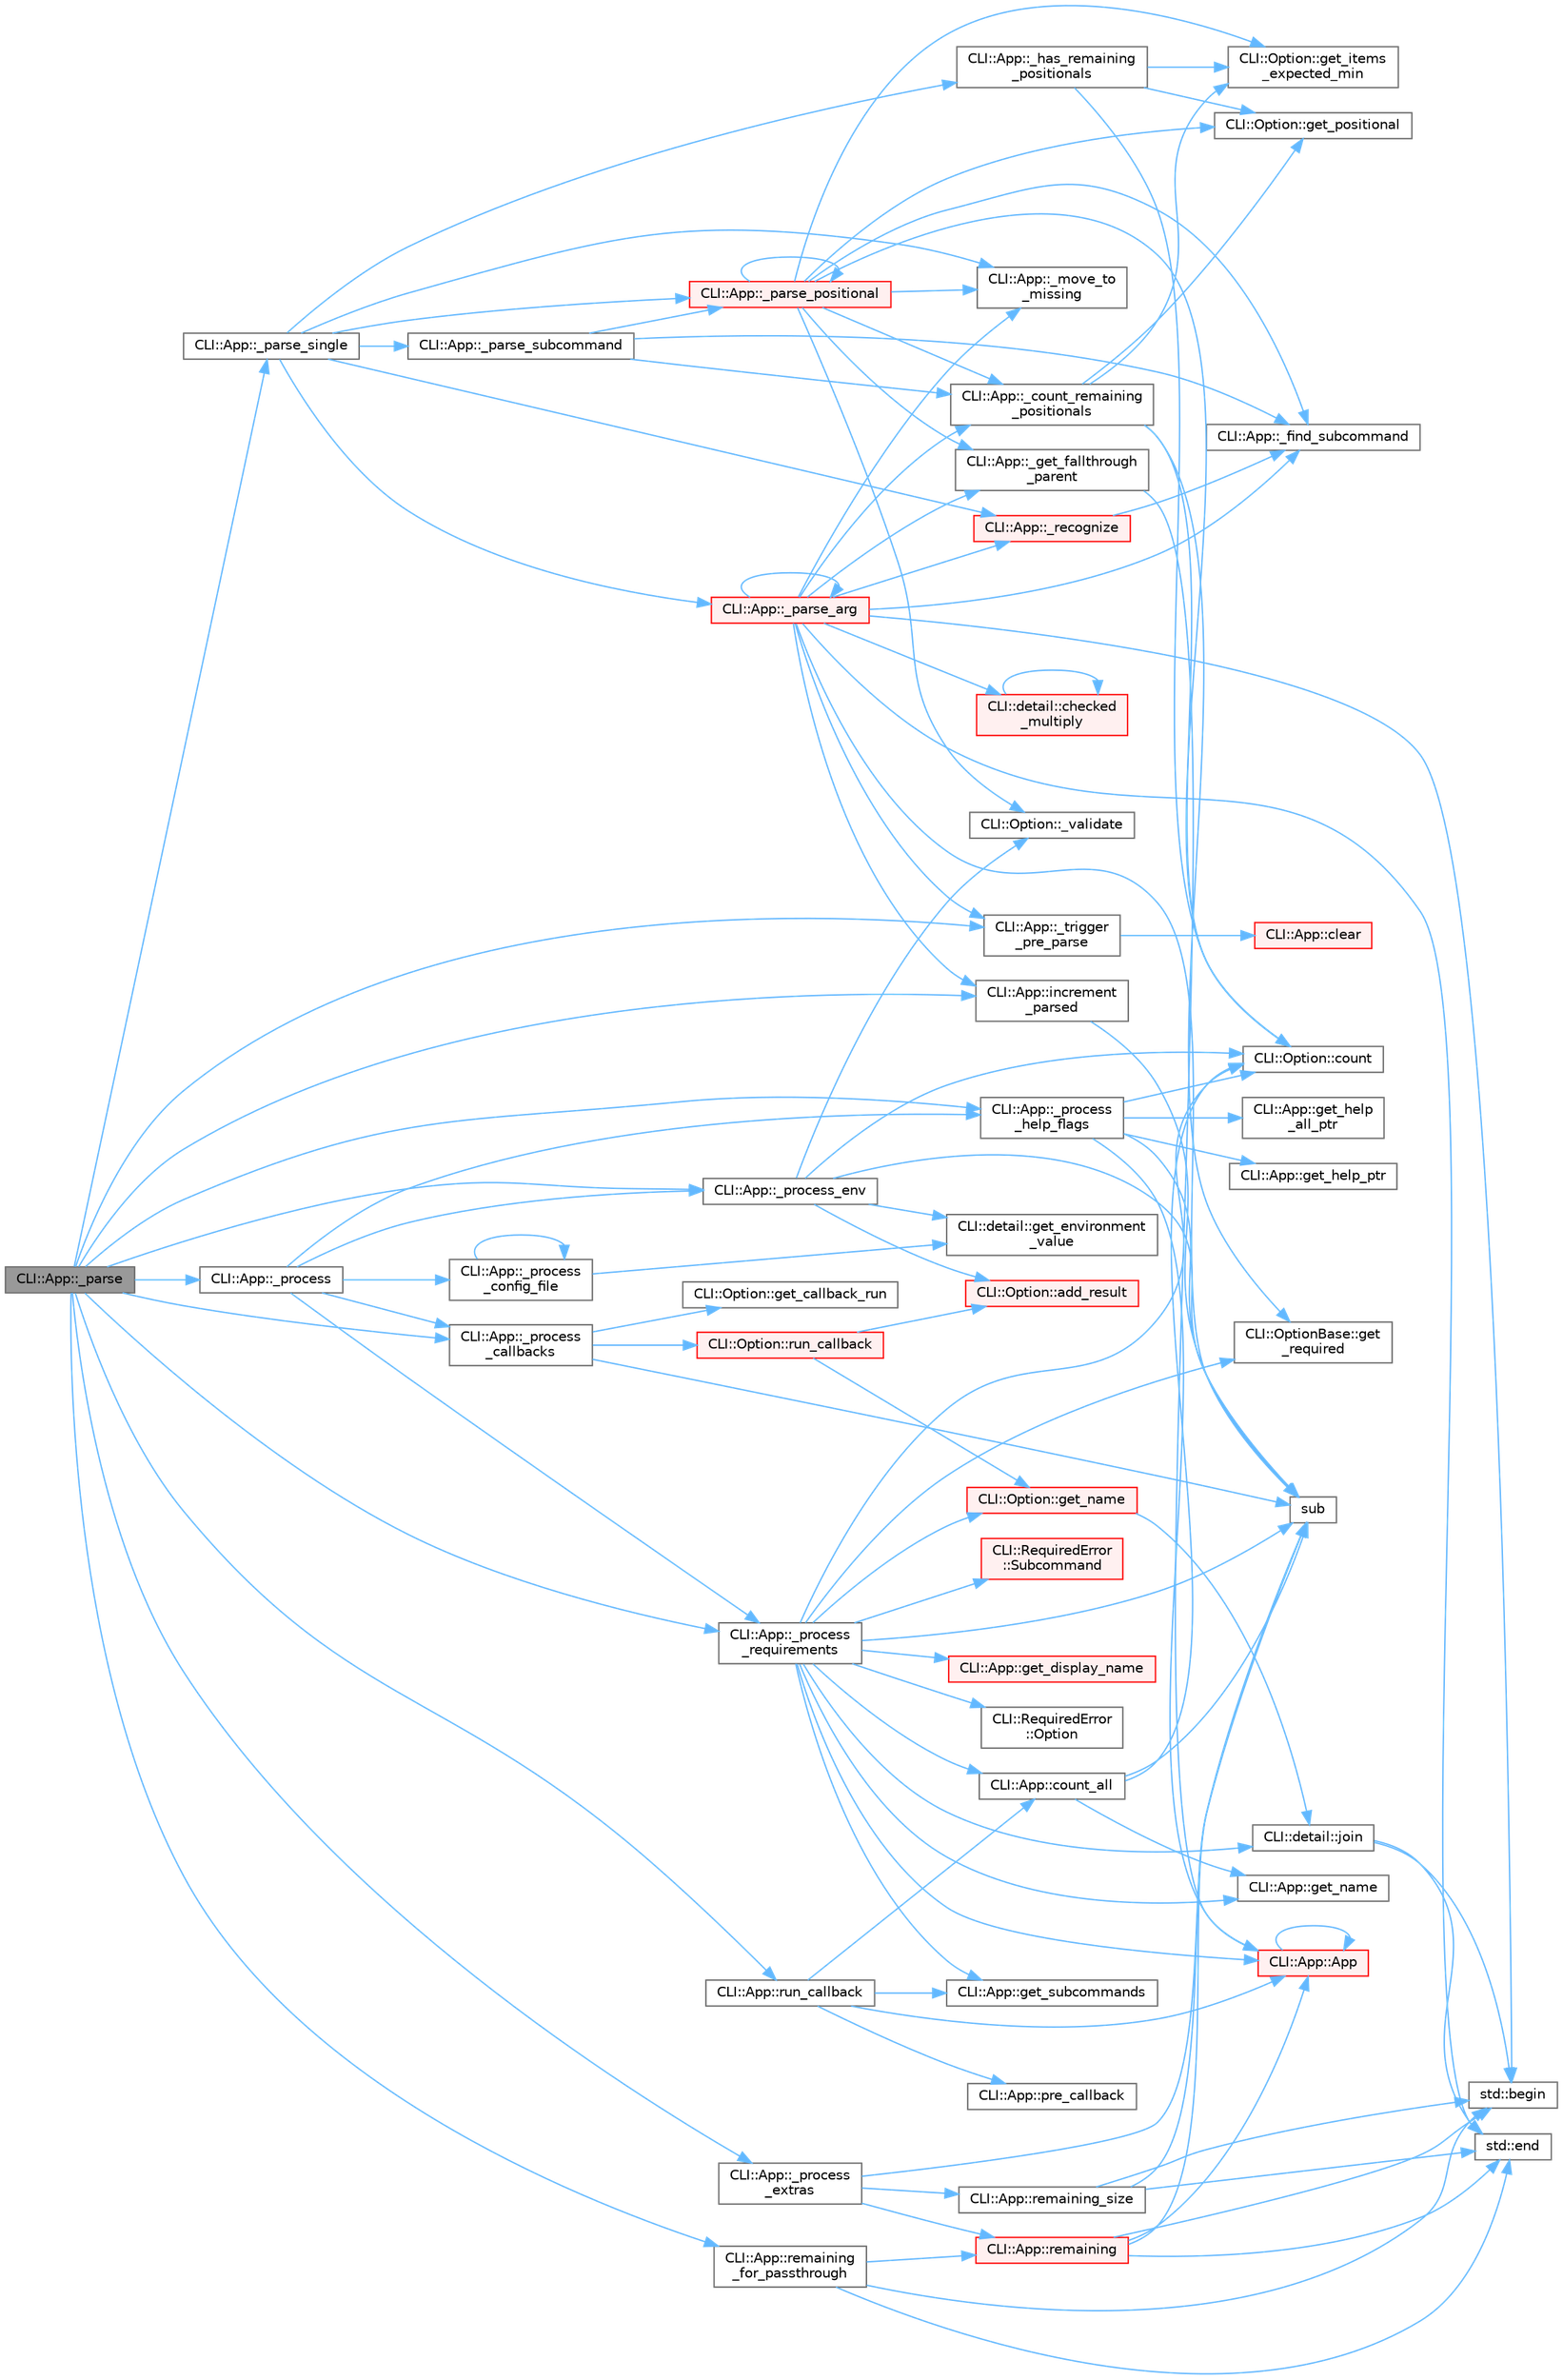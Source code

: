 digraph "CLI::App::_parse"
{
 // LATEX_PDF_SIZE
  bgcolor="transparent";
  edge [fontname=Helvetica,fontsize=10,labelfontname=Helvetica,labelfontsize=10];
  node [fontname=Helvetica,fontsize=10,shape=box,height=0.2,width=0.4];
  rankdir="LR";
  Node1 [id="Node000001",label="CLI::App::_parse",height=0.2,width=0.4,color="gray40", fillcolor="grey60", style="filled", fontcolor="black",tooltip="Internal parse function"];
  Node1 -> Node2 [id="edge1_Node000001_Node000002",color="steelblue1",style="solid",tooltip=" "];
  Node2 [id="Node000002",label="CLI::App::_parse_single",height=0.2,width=0.4,color="grey40", fillcolor="white", style="filled",URL="$class_c_l_i_1_1_app.html#a9a53cbb3f5030e71fad7aab0d60cff76",tooltip=" "];
  Node2 -> Node3 [id="edge2_Node000002_Node000003",color="steelblue1",style="solid",tooltip=" "];
  Node3 [id="Node000003",label="CLI::App::_has_remaining\l_positionals",height=0.2,width=0.4,color="grey40", fillcolor="white", style="filled",URL="$class_c_l_i_1_1_app.html#a0660e0ba94f7266ed070e07abc21d440",tooltip="Count the required remaining positional arguments"];
  Node3 -> Node4 [id="edge3_Node000003_Node000004",color="steelblue1",style="solid",tooltip=" "];
  Node4 [id="Node000004",label="CLI::Option::count",height=0.2,width=0.4,color="grey40", fillcolor="white", style="filled",URL="$class_c_l_i_1_1_option.html#a80fde04b01db5b894001fb9c0c86be88",tooltip="Count the total number of times an option was passed"];
  Node3 -> Node5 [id="edge4_Node000003_Node000005",color="steelblue1",style="solid",tooltip=" "];
  Node5 [id="Node000005",label="CLI::Option::get_items\l_expected_min",height=0.2,width=0.4,color="grey40", fillcolor="white", style="filled",URL="$class_c_l_i_1_1_option.html#a65f68eaa288d2608560ae87f3c36f6fa",tooltip="The total min number of expected string values to be used"];
  Node3 -> Node6 [id="edge5_Node000003_Node000006",color="steelblue1",style="solid",tooltip=" "];
  Node6 [id="Node000006",label="CLI::Option::get_positional",height=0.2,width=0.4,color="grey40", fillcolor="white", style="filled",URL="$class_c_l_i_1_1_option.html#a0f23a3a1ed7c5a47585117a4c9f27120",tooltip="True if the argument can be given directly"];
  Node2 -> Node7 [id="edge6_Node000002_Node000007",color="steelblue1",style="solid",tooltip=" "];
  Node7 [id="Node000007",label="CLI::App::_move_to\l_missing",height=0.2,width=0.4,color="grey40", fillcolor="white", style="filled",URL="$class_c_l_i_1_1_app.html#a1ec19459db888b5986da3821ef8ebfb2",tooltip="Helper function to place extra values in the most appropriate position"];
  Node2 -> Node8 [id="edge7_Node000002_Node000008",color="steelblue1",style="solid",tooltip=" "];
  Node8 [id="Node000008",label="CLI::App::_parse_arg",height=0.2,width=0.4,color="red", fillcolor="#FFF0F0", style="filled",URL="$class_c_l_i_1_1_app.html#ac1966d7e1f86fa5d6b69fd4756b0447d",tooltip=" "];
  Node8 -> Node9 [id="edge8_Node000008_Node000009",color="steelblue1",style="solid",tooltip=" "];
  Node9 [id="Node000009",label="CLI::App::_count_remaining\l_positionals",height=0.2,width=0.4,color="grey40", fillcolor="white", style="filled",URL="$class_c_l_i_1_1_app.html#a49f6f4abcdb2e06cc061df9606389c0e",tooltip="Count the required remaining positional arguments"];
  Node9 -> Node4 [id="edge9_Node000009_Node000004",color="steelblue1",style="solid",tooltip=" "];
  Node9 -> Node5 [id="edge10_Node000009_Node000005",color="steelblue1",style="solid",tooltip=" "];
  Node9 -> Node6 [id="edge11_Node000009_Node000006",color="steelblue1",style="solid",tooltip=" "];
  Node9 -> Node10 [id="edge12_Node000009_Node000010",color="steelblue1",style="solid",tooltip=" "];
  Node10 [id="Node000010",label="CLI::OptionBase::get\l_required",height=0.2,width=0.4,color="grey40", fillcolor="white", style="filled",URL="$class_c_l_i_1_1_option_base.html#a4a2814630a3bb90e590787ce42d328c0",tooltip="True if this is a required option"];
  Node8 -> Node11 [id="edge13_Node000008_Node000011",color="steelblue1",style="solid",tooltip=" "];
  Node11 [id="Node000011",label="CLI::App::_find_subcommand",height=0.2,width=0.4,color="grey40", fillcolor="white", style="filled",URL="$class_c_l_i_1_1_app.html#aeda475fb3f6725f7fde889fd4c77c942",tooltip=" "];
  Node8 -> Node12 [id="edge14_Node000008_Node000012",color="steelblue1",style="solid",tooltip=" "];
  Node12 [id="Node000012",label="CLI::App::_get_fallthrough\l_parent",height=0.2,width=0.4,color="grey40", fillcolor="white", style="filled",URL="$class_c_l_i_1_1_app.html#a0d635d51216b7f710da587a708653299",tooltip="Get the appropriate parent to fallthrough to which is the first one that has a name or the main app"];
  Node12 -> Node13 [id="edge15_Node000012_Node000013",color="steelblue1",style="solid",tooltip=" "];
  Node13 [id="Node000013",label="CLI::App::App",height=0.2,width=0.4,color="red", fillcolor="#FFF0F0", style="filled",URL="$class_c_l_i_1_1_app.html#a8f5ebc36dcdff351cce50e3d3b89974f",tooltip="Special private constructor for subcommand"];
  Node13 -> Node13 [id="edge16_Node000013_Node000013",color="steelblue1",style="solid",tooltip=" "];
  Node8 -> Node7 [id="edge17_Node000008_Node000007",color="steelblue1",style="solid",tooltip=" "];
  Node8 -> Node8 [id="edge18_Node000008_Node000008",color="steelblue1",style="solid",tooltip=" "];
  Node8 -> Node100 [id="edge19_Node000008_Node000100",color="steelblue1",style="solid",tooltip=" "];
  Node100 [id="Node000100",label="CLI::App::_recognize",height=0.2,width=0.4,color="red", fillcolor="#FFF0F0", style="filled",URL="$class_c_l_i_1_1_app.html#a0ac9b83d2c68b1cb82d4a2604aacda48",tooltip="Selects a Classifier enum based on the type of the current argument"];
  Node100 -> Node11 [id="edge20_Node000100_Node000011",color="steelblue1",style="solid",tooltip=" "];
  Node8 -> Node105 [id="edge21_Node000008_Node000105",color="steelblue1",style="solid",tooltip=" "];
  Node105 [id="Node000105",label="CLI::App::_trigger\l_pre_parse",height=0.2,width=0.4,color="grey40", fillcolor="white", style="filled",URL="$class_c_l_i_1_1_app.html#a57077112a33519d62d231789443f2651",tooltip="Trigger the pre_parse callback if needed"];
  Node105 -> Node106 [id="edge22_Node000105_Node000106",color="steelblue1",style="solid",tooltip=" "];
  Node106 [id="Node000106",label="CLI::App::clear",height=0.2,width=0.4,color="red", fillcolor="#FFF0F0", style="filled",URL="$class_c_l_i_1_1_app.html#a7bb470114825ed4b4cdc1421e967f02d",tooltip="Reset the parsed data"];
  Node8 -> Node18 [id="edge23_Node000008_Node000018",color="steelblue1",style="solid",tooltip=" "];
  Node18 [id="Node000018",label="std::begin",height=0.2,width=0.4,color="grey40", fillcolor="white", style="filled",URL="$namespacestd.html#aec76fc52a775d29bc4058c8e1405045a",tooltip=" "];
  Node8 -> Node108 [id="edge24_Node000008_Node000108",color="steelblue1",style="solid",tooltip=" "];
  Node108 [id="Node000108",label="CLI::detail::checked\l_multiply",height=0.2,width=0.4,color="red", fillcolor="#FFF0F0", style="filled",URL="$namespace_c_l_i_1_1detail.html#a58ce723daebf6cd298565eb365d1b157",tooltip="Performs a *= b; if it doesn't cause integer overflow. Returns false otherwise."];
  Node108 -> Node108 [id="edge25_Node000108_Node000108",color="steelblue1",style="solid",tooltip=" "];
  Node8 -> Node19 [id="edge26_Node000008_Node000019",color="steelblue1",style="solid",tooltip=" "];
  Node19 [id="Node000019",label="std::end",height=0.2,width=0.4,color="grey40", fillcolor="white", style="filled",URL="$namespacestd.html#a35f71a4c49ddf38bb590177e3a4b2598",tooltip=" "];
  Node8 -> Node110 [id="edge27_Node000008_Node000110",color="steelblue1",style="solid",tooltip=" "];
  Node110 [id="Node000110",label="CLI::App::increment\l_parsed",height=0.2,width=0.4,color="grey40", fillcolor="white", style="filled",URL="$class_c_l_i_1_1_app.html#a4fc023a136ef5d295fc551748422a364",tooltip="Internal function to recursively increment the parsed counter on the current app as well unnamed subc..."];
  Node110 -> Node111 [id="edge28_Node000110_Node000111",color="steelblue1",style="solid",tooltip=" "];
  Node111 [id="Node000111",label="sub",height=0.2,width=0.4,color="grey40", fillcolor="white", style="filled",URL="$svd__common_8h.html#abbcc1b1ba3de417b2c556b7a2f6d54f6",tooltip=" "];
  Node8 -> Node111 [id="edge29_Node000008_Node000111",color="steelblue1",style="solid",tooltip=" "];
  Node2 -> Node115 [id="edge30_Node000002_Node000115",color="steelblue1",style="solid",tooltip=" "];
  Node115 [id="Node000115",label="CLI::App::_parse_positional",height=0.2,width=0.4,color="red", fillcolor="#FFF0F0", style="filled",URL="$class_c_l_i_1_1_app.html#abdca3e2d9d0fbcc86a353e832285e509",tooltip=" "];
  Node115 -> Node9 [id="edge31_Node000115_Node000009",color="steelblue1",style="solid",tooltip=" "];
  Node115 -> Node11 [id="edge32_Node000115_Node000011",color="steelblue1",style="solid",tooltip=" "];
  Node115 -> Node12 [id="edge33_Node000115_Node000012",color="steelblue1",style="solid",tooltip=" "];
  Node115 -> Node7 [id="edge34_Node000115_Node000007",color="steelblue1",style="solid",tooltip=" "];
  Node115 -> Node115 [id="edge35_Node000115_Node000115",color="steelblue1",style="solid",tooltip=" "];
  Node115 -> Node116 [id="edge36_Node000115_Node000116",color="steelblue1",style="solid",tooltip=" "];
  Node116 [id="Node000116",label="CLI::Option::_validate",height=0.2,width=0.4,color="grey40", fillcolor="white", style="filled",URL="$class_c_l_i_1_1_option.html#afd4ba41c3478ceb636fdfc4dfdfcb2b3",tooltip=" "];
  Node115 -> Node4 [id="edge37_Node000115_Node000004",color="steelblue1",style="solid",tooltip=" "];
  Node115 -> Node5 [id="edge38_Node000115_Node000005",color="steelblue1",style="solid",tooltip=" "];
  Node115 -> Node6 [id="edge39_Node000115_Node000006",color="steelblue1",style="solid",tooltip=" "];
  Node2 -> Node119 [id="edge40_Node000002_Node000119",color="steelblue1",style="solid",tooltip=" "];
  Node119 [id="Node000119",label="CLI::App::_parse_subcommand",height=0.2,width=0.4,color="grey40", fillcolor="white", style="filled",URL="$class_c_l_i_1_1_app.html#ad1b5b7fae2203513d9286059473dc32c",tooltip=" "];
  Node119 -> Node9 [id="edge41_Node000119_Node000009",color="steelblue1",style="solid",tooltip=" "];
  Node119 -> Node11 [id="edge42_Node000119_Node000011",color="steelblue1",style="solid",tooltip=" "];
  Node119 -> Node115 [id="edge43_Node000119_Node000115",color="steelblue1",style="solid",tooltip=" "];
  Node2 -> Node100 [id="edge44_Node000002_Node000100",color="steelblue1",style="solid",tooltip=" "];
  Node1 -> Node120 [id="edge45_Node000001_Node000120",color="steelblue1",style="solid",tooltip=" "];
  Node120 [id="Node000120",label="CLI::App::_process",height=0.2,width=0.4,color="grey40", fillcolor="white", style="filled",URL="$class_c_l_i_1_1_app.html#a967bc16be75497ee8fe18728d3750a7d",tooltip="Process callbacks and such."];
  Node120 -> Node121 [id="edge46_Node000120_Node000121",color="steelblue1",style="solid",tooltip=" "];
  Node121 [id="Node000121",label="CLI::App::_process\l_callbacks",height=0.2,width=0.4,color="grey40", fillcolor="white", style="filled",URL="$class_c_l_i_1_1_app.html#ac6516089c28007d8502bb48067a60c85",tooltip="Process callbacks. Runs on all subcommands."];
  Node121 -> Node122 [id="edge47_Node000121_Node000122",color="steelblue1",style="solid",tooltip=" "];
  Node122 [id="Node000122",label="CLI::Option::get_callback_run",height=0.2,width=0.4,color="grey40", fillcolor="white", style="filled",URL="$class_c_l_i_1_1_option.html#a4c0023b0ba34fb5f230a8f09f035bd41",tooltip="See if the callback has been run already"];
  Node121 -> Node123 [id="edge48_Node000121_Node000123",color="steelblue1",style="solid",tooltip=" "];
  Node123 [id="Node000123",label="CLI::Option::run_callback",height=0.2,width=0.4,color="red", fillcolor="#FFF0F0", style="filled",URL="$class_c_l_i_1_1_option.html#a3f124f1827ca11033d591b5673fc2ac2",tooltip="Process the callback"];
  Node123 -> Node129 [id="edge49_Node000123_Node000129",color="steelblue1",style="solid",tooltip=" "];
  Node129 [id="Node000129",label="CLI::Option::add_result",height=0.2,width=0.4,color="red", fillcolor="#FFF0F0", style="filled",URL="$class_c_l_i_1_1_option.html#ae2f3035c86ed75260c3871a653f5e013",tooltip="Puts a result at the end"];
  Node123 -> Node81 [id="edge50_Node000123_Node000081",color="steelblue1",style="solid",tooltip=" "];
  Node81 [id="Node000081",label="CLI::Option::get_name",height=0.2,width=0.4,color="red", fillcolor="#FFF0F0", style="filled",URL="$class_c_l_i_1_1_option.html#a47e135d5198fd9df5b481091d2538b60",tooltip="Gets a comma separated list of names. Will include / prefer the positional name if positional is true..."];
  Node81 -> Node92 [id="edge51_Node000081_Node000092",color="steelblue1",style="solid",tooltip=" "];
  Node92 [id="Node000092",label="CLI::detail::join",height=0.2,width=0.4,color="grey40", fillcolor="white", style="filled",URL="$namespace_c_l_i_1_1detail.html#ab351f13ec104e2cba19ec6baf4a552f6",tooltip="Simple function to join a string"];
  Node92 -> Node18 [id="edge52_Node000092_Node000018",color="steelblue1",style="solid",tooltip=" "];
  Node92 -> Node19 [id="edge53_Node000092_Node000019",color="steelblue1",style="solid",tooltip=" "];
  Node121 -> Node111 [id="edge54_Node000121_Node000111",color="steelblue1",style="solid",tooltip=" "];
  Node120 -> Node138 [id="edge55_Node000120_Node000138",color="steelblue1",style="solid",tooltip=" "];
  Node138 [id="Node000138",label="CLI::App::_process\l_config_file",height=0.2,width=0.4,color="grey40", fillcolor="white", style="filled",URL="$class_c_l_i_1_1_app.html#a4f7167feaea8b3cc01e1ac76dee0d7e1",tooltip="Read and process a configuration file (main app only)"];
  Node138 -> Node138 [id="edge56_Node000138_Node000138",color="steelblue1",style="solid",tooltip=" "];
  Node138 -> Node139 [id="edge57_Node000138_Node000139",color="steelblue1",style="solid",tooltip=" "];
  Node139 [id="Node000139",label="CLI::detail::get_environment\l_value",height=0.2,width=0.4,color="grey40", fillcolor="white", style="filled",URL="$namespace_c_l_i_1_1detail.html#aae4cdb1746f78c5d64ff2fada0dd7742",tooltip="get the value of an environmental variable or empty string if empty"];
  Node120 -> Node140 [id="edge58_Node000120_Node000140",color="steelblue1",style="solid",tooltip=" "];
  Node140 [id="Node000140",label="CLI::App::_process_env",height=0.2,width=0.4,color="grey40", fillcolor="white", style="filled",URL="$class_c_l_i_1_1_app.html#a7045703777a6954efb589983c4325770",tooltip="Get envname options if not yet passed. Runs on all subcommands."];
  Node140 -> Node116 [id="edge59_Node000140_Node000116",color="steelblue1",style="solid",tooltip=" "];
  Node140 -> Node129 [id="edge60_Node000140_Node000129",color="steelblue1",style="solid",tooltip=" "];
  Node140 -> Node4 [id="edge61_Node000140_Node000004",color="steelblue1",style="solid",tooltip=" "];
  Node140 -> Node139 [id="edge62_Node000140_Node000139",color="steelblue1",style="solid",tooltip=" "];
  Node140 -> Node111 [id="edge63_Node000140_Node000111",color="steelblue1",style="solid",tooltip=" "];
  Node120 -> Node141 [id="edge64_Node000120_Node000141",color="steelblue1",style="solid",tooltip=" "];
  Node141 [id="Node000141",label="CLI::App::_process\l_help_flags",height=0.2,width=0.4,color="grey40", fillcolor="white", style="filled",URL="$class_c_l_i_1_1_app.html#a3516feafb524231a5f2ab07e75d54afe",tooltip=" "];
  Node141 -> Node13 [id="edge65_Node000141_Node000013",color="steelblue1",style="solid",tooltip=" "];
  Node141 -> Node4 [id="edge66_Node000141_Node000004",color="steelblue1",style="solid",tooltip=" "];
  Node141 -> Node142 [id="edge67_Node000141_Node000142",color="steelblue1",style="solid",tooltip=" "];
  Node142 [id="Node000142",label="CLI::App::get_help\l_all_ptr",height=0.2,width=0.4,color="grey40", fillcolor="white", style="filled",URL="$class_c_l_i_1_1_app.html#a55101fd7a6a2408b099b03b52f6f122e",tooltip="Get a pointer to the help all flag. (const)"];
  Node141 -> Node143 [id="edge68_Node000141_Node000143",color="steelblue1",style="solid",tooltip=" "];
  Node143 [id="Node000143",label="CLI::App::get_help_ptr",height=0.2,width=0.4,color="grey40", fillcolor="white", style="filled",URL="$class_c_l_i_1_1_app.html#a4720d5ded12ab00d3aa76bd195ad92be",tooltip="Get a pointer to the help flag."];
  Node141 -> Node111 [id="edge69_Node000141_Node000111",color="steelblue1",style="solid",tooltip=" "];
  Node120 -> Node144 [id="edge70_Node000120_Node000144",color="steelblue1",style="solid",tooltip=" "];
  Node144 [id="Node000144",label="CLI::App::_process\l_requirements",height=0.2,width=0.4,color="grey40", fillcolor="white", style="filled",URL="$class_c_l_i_1_1_app.html#a3840d250a48a79d944900932f697a026",tooltip="Verify required options and cross requirements. Subcommands too (only if selected)."];
  Node144 -> Node13 [id="edge71_Node000144_Node000013",color="steelblue1",style="solid",tooltip=" "];
  Node144 -> Node4 [id="edge72_Node000144_Node000004",color="steelblue1",style="solid",tooltip=" "];
  Node144 -> Node145 [id="edge73_Node000144_Node000145",color="steelblue1",style="solid",tooltip=" "];
  Node145 [id="Node000145",label="CLI::App::count_all",height=0.2,width=0.4,color="grey40", fillcolor="white", style="filled",URL="$class_c_l_i_1_1_app.html#a3bb4dd36c5381cd168ab76ee8551c92e",tooltip=" "];
  Node145 -> Node4 [id="edge74_Node000145_Node000004",color="steelblue1",style="solid",tooltip=" "];
  Node145 -> Node146 [id="edge75_Node000145_Node000146",color="steelblue1",style="solid",tooltip=" "];
  Node146 [id="Node000146",label="CLI::App::get_name",height=0.2,width=0.4,color="grey40", fillcolor="white", style="filled",URL="$class_c_l_i_1_1_app.html#af49a4f4b6c019a65a10b3c1bd830a1f8",tooltip="Get the name of the current app"];
  Node145 -> Node111 [id="edge76_Node000145_Node000111",color="steelblue1",style="solid",tooltip=" "];
  Node144 -> Node147 [id="edge77_Node000144_Node000147",color="steelblue1",style="solid",tooltip=" "];
  Node147 [id="Node000147",label="CLI::App::get_display_name",height=0.2,width=0.4,color="red", fillcolor="#FFF0F0", style="filled",URL="$class_c_l_i_1_1_app.html#a736e63f491740246feb71216802ed4df",tooltip="Get a display name for an app"];
  Node144 -> Node146 [id="edge78_Node000144_Node000146",color="steelblue1",style="solid",tooltip=" "];
  Node144 -> Node81 [id="edge79_Node000144_Node000081",color="steelblue1",style="solid",tooltip=" "];
  Node144 -> Node10 [id="edge80_Node000144_Node000010",color="steelblue1",style="solid",tooltip=" "];
  Node144 -> Node149 [id="edge81_Node000144_Node000149",color="steelblue1",style="solid",tooltip=" "];
  Node149 [id="Node000149",label="CLI::App::get_subcommands",height=0.2,width=0.4,color="grey40", fillcolor="white", style="filled",URL="$class_c_l_i_1_1_app.html#acf060646654eaf47a4cf608f5e4d03b1",tooltip=" "];
  Node144 -> Node92 [id="edge82_Node000144_Node000092",color="steelblue1",style="solid",tooltip=" "];
  Node144 -> Node150 [id="edge83_Node000144_Node000150",color="steelblue1",style="solid",tooltip=" "];
  Node150 [id="Node000150",label="CLI::RequiredError\l::Option",height=0.2,width=0.4,color="grey40", fillcolor="white", style="filled",URL="$class_c_l_i_1_1_required_error.html#a1283b251494d088d860a89bc2a8bce7f",tooltip=" "];
  Node144 -> Node111 [id="edge84_Node000144_Node000111",color="steelblue1",style="solid",tooltip=" "];
  Node144 -> Node151 [id="edge85_Node000144_Node000151",color="steelblue1",style="solid",tooltip=" "];
  Node151 [id="Node000151",label="CLI::RequiredError\l::Subcommand",height=0.2,width=0.4,color="red", fillcolor="#FFF0F0", style="filled",URL="$class_c_l_i_1_1_required_error.html#af31b1d4286ced90b386783e13f8421b2",tooltip=" "];
  Node1 -> Node121 [id="edge86_Node000001_Node000121",color="steelblue1",style="solid",tooltip=" "];
  Node1 -> Node140 [id="edge87_Node000001_Node000140",color="steelblue1",style="solid",tooltip=" "];
  Node1 -> Node153 [id="edge88_Node000001_Node000153",color="steelblue1",style="solid",tooltip=" "];
  Node153 [id="Node000153",label="CLI::App::_process\l_extras",height=0.2,width=0.4,color="grey40", fillcolor="white", style="filled",URL="$class_c_l_i_1_1_app.html#a9cab239146435fc19085b7f7081d00c7",tooltip="Throw an error if anything is left over and should not be."];
  Node153 -> Node154 [id="edge89_Node000153_Node000154",color="steelblue1",style="solid",tooltip=" "];
  Node154 [id="Node000154",label="CLI::App::remaining",height=0.2,width=0.4,color="red", fillcolor="#FFF0F0", style="filled",URL="$class_c_l_i_1_1_app.html#a2d322ab49ac0e7a937014c0a3e4e0d9f",tooltip="This returns the missing options from the current subcommand"];
  Node154 -> Node13 [id="edge90_Node000154_Node000013",color="steelblue1",style="solid",tooltip=" "];
  Node154 -> Node18 [id="edge91_Node000154_Node000018",color="steelblue1",style="solid",tooltip=" "];
  Node154 -> Node19 [id="edge92_Node000154_Node000019",color="steelblue1",style="solid",tooltip=" "];
  Node154 -> Node111 [id="edge93_Node000154_Node000111",color="steelblue1",style="solid",tooltip=" "];
  Node153 -> Node156 [id="edge94_Node000153_Node000156",color="steelblue1",style="solid",tooltip=" "];
  Node156 [id="Node000156",label="CLI::App::remaining_size",height=0.2,width=0.4,color="grey40", fillcolor="white", style="filled",URL="$class_c_l_i_1_1_app.html#a052da033d29b8ed67be7bdc405f949a0",tooltip="This returns the number of remaining options, minus the – separator"];
  Node156 -> Node18 [id="edge95_Node000156_Node000018",color="steelblue1",style="solid",tooltip=" "];
  Node156 -> Node19 [id="edge96_Node000156_Node000019",color="steelblue1",style="solid",tooltip=" "];
  Node156 -> Node111 [id="edge97_Node000156_Node000111",color="steelblue1",style="solid",tooltip=" "];
  Node153 -> Node111 [id="edge98_Node000153_Node000111",color="steelblue1",style="solid",tooltip=" "];
  Node1 -> Node141 [id="edge99_Node000001_Node000141",color="steelblue1",style="solid",tooltip=" "];
  Node1 -> Node144 [id="edge100_Node000001_Node000144",color="steelblue1",style="solid",tooltip=" "];
  Node1 -> Node105 [id="edge101_Node000001_Node000105",color="steelblue1",style="solid",tooltip=" "];
  Node1 -> Node110 [id="edge102_Node000001_Node000110",color="steelblue1",style="solid",tooltip=" "];
  Node1 -> Node157 [id="edge103_Node000001_Node000157",color="steelblue1",style="solid",tooltip=" "];
  Node157 [id="Node000157",label="CLI::App::remaining\l_for_passthrough",height=0.2,width=0.4,color="grey40", fillcolor="white", style="filled",URL="$class_c_l_i_1_1_app.html#a2fb99b6d485ea01c686283bf2c93b580",tooltip="This returns the missing options in a form ready for processing by another command line program"];
  Node157 -> Node18 [id="edge104_Node000157_Node000018",color="steelblue1",style="solid",tooltip=" "];
  Node157 -> Node19 [id="edge105_Node000157_Node000019",color="steelblue1",style="solid",tooltip=" "];
  Node157 -> Node154 [id="edge106_Node000157_Node000154",color="steelblue1",style="solid",tooltip=" "];
  Node1 -> Node158 [id="edge107_Node000001_Node000158",color="steelblue1",style="solid",tooltip=" "];
  Node158 [id="Node000158",label="CLI::App::run_callback",height=0.2,width=0.4,color="grey40", fillcolor="white", style="filled",URL="$class_c_l_i_1_1_app.html#a69fd5aeae3dc62e9774094cc46dd92b7",tooltip="Internal function to run (App) callback, bottom up"];
  Node158 -> Node13 [id="edge108_Node000158_Node000013",color="steelblue1",style="solid",tooltip=" "];
  Node158 -> Node145 [id="edge109_Node000158_Node000145",color="steelblue1",style="solid",tooltip=" "];
  Node158 -> Node149 [id="edge110_Node000158_Node000149",color="steelblue1",style="solid",tooltip=" "];
  Node158 -> Node159 [id="edge111_Node000158_Node000159",color="steelblue1",style="solid",tooltip=" "];
  Node159 [id="Node000159",label="CLI::App::pre_callback",height=0.2,width=0.4,color="grey40", fillcolor="white", style="filled",URL="$class_c_l_i_1_1_app.html#a5d74be8e210e779874584a3336aaf506",tooltip=" "];
}
